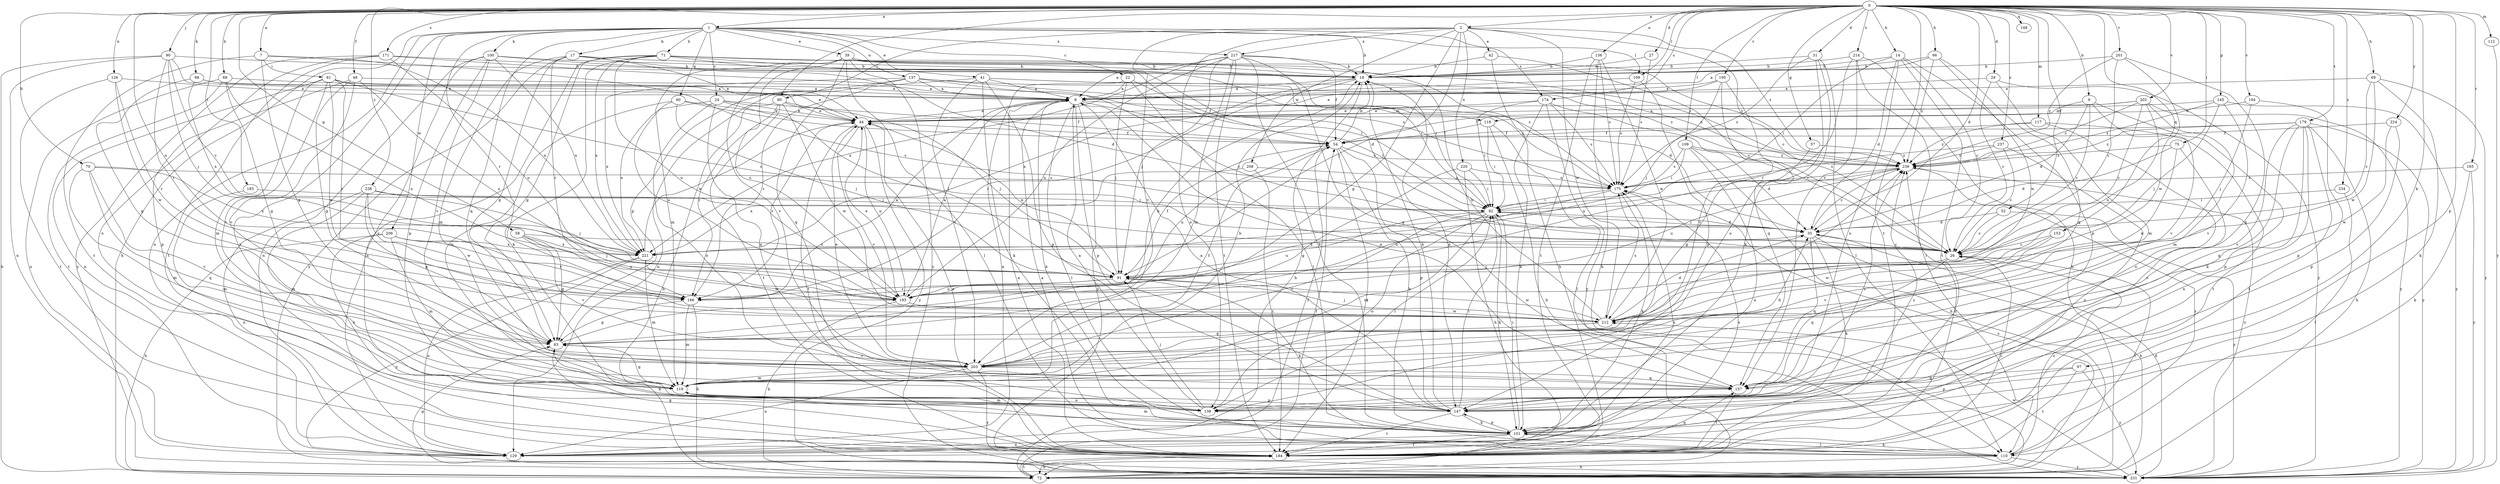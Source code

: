 strict digraph  {
0;
1;
2;
7;
8;
9;
14;
17;
18;
22;
24;
26;
27;
29;
31;
35;
39;
41;
42;
44;
48;
52;
54;
57;
58;
60;
63;
66;
68;
69;
70;
71;
72;
75;
80;
81;
82;
90;
91;
97;
98;
100;
101;
108;
109;
110;
112;
117;
118;
119;
126;
129;
136;
137;
138;
145;
147;
148;
153;
157;
165;
166;
171;
174;
175;
179;
183;
184;
193;
194;
195;
201;
202;
203;
206;
208;
212;
214;
217;
220;
221;
224;
231;
234;
237;
238;
239;
0 -> 1  [label=a];
0 -> 2  [label=a];
0 -> 7  [label=a];
0 -> 9  [label=b];
0 -> 14  [label=b];
0 -> 27  [label=d];
0 -> 29  [label=d];
0 -> 31  [label=d];
0 -> 35  [label=d];
0 -> 48  [label=f];
0 -> 52  [label=f];
0 -> 57  [label=g];
0 -> 58  [label=g];
0 -> 66  [label=h];
0 -> 68  [label=h];
0 -> 69  [label=h];
0 -> 70  [label=h];
0 -> 75  [label=i];
0 -> 80  [label=i];
0 -> 90  [label=j];
0 -> 97  [label=k];
0 -> 98  [label=k];
0 -> 108  [label=l];
0 -> 109  [label=l];
0 -> 112  [label=m];
0 -> 117  [label=m];
0 -> 126  [label=n];
0 -> 136  [label=o];
0 -> 145  [label=p];
0 -> 147  [label=p];
0 -> 148  [label=q];
0 -> 153  [label=q];
0 -> 165  [label=r];
0 -> 171  [label=s];
0 -> 174  [label=s];
0 -> 179  [label=t];
0 -> 183  [label=t];
0 -> 184  [label=t];
0 -> 193  [label=u];
0 -> 194  [label=v];
0 -> 195  [label=v];
0 -> 201  [label=v];
0 -> 202  [label=v];
0 -> 214  [label=x];
0 -> 224  [label=y];
0 -> 234  [label=z];
0 -> 237  [label=z];
0 -> 238  [label=z];
1 -> 17  [label=b];
1 -> 18  [label=b];
1 -> 22  [label=c];
1 -> 24  [label=c];
1 -> 39  [label=e];
1 -> 41  [label=e];
1 -> 60  [label=g];
1 -> 71  [label=h];
1 -> 72  [label=h];
1 -> 100  [label=k];
1 -> 109  [label=l];
1 -> 129  [label=n];
1 -> 137  [label=o];
1 -> 157  [label=q];
1 -> 166  [label=r];
1 -> 174  [label=s];
1 -> 184  [label=t];
1 -> 206  [label=w];
1 -> 217  [label=x];
2 -> 26  [label=c];
2 -> 42  [label=e];
2 -> 63  [label=g];
2 -> 80  [label=i];
2 -> 91  [label=j];
2 -> 138  [label=o];
2 -> 203  [label=v];
2 -> 208  [label=w];
2 -> 212  [label=w];
2 -> 217  [label=x];
2 -> 220  [label=x];
2 -> 239  [label=z];
7 -> 26  [label=c];
7 -> 63  [label=g];
7 -> 81  [label=i];
7 -> 184  [label=t];
7 -> 221  [label=x];
8 -> 44  [label=e];
8 -> 82  [label=i];
8 -> 101  [label=k];
8 -> 110  [label=l];
8 -> 118  [label=m];
8 -> 147  [label=p];
8 -> 231  [label=y];
9 -> 26  [label=c];
9 -> 35  [label=d];
9 -> 101  [label=k];
9 -> 118  [label=m];
9 -> 203  [label=v];
14 -> 18  [label=b];
14 -> 26  [label=c];
14 -> 35  [label=d];
14 -> 82  [label=i];
14 -> 138  [label=o];
14 -> 147  [label=p];
14 -> 184  [label=t];
17 -> 18  [label=b];
17 -> 35  [label=d];
17 -> 44  [label=e];
17 -> 63  [label=g];
17 -> 119  [label=m];
17 -> 166  [label=r];
17 -> 231  [label=y];
18 -> 8  [label=a];
18 -> 72  [label=h];
18 -> 147  [label=p];
18 -> 166  [label=r];
18 -> 221  [label=x];
22 -> 8  [label=a];
22 -> 54  [label=f];
22 -> 91  [label=j];
22 -> 110  [label=l];
22 -> 129  [label=n];
24 -> 44  [label=e];
24 -> 54  [label=f];
24 -> 91  [label=j];
24 -> 138  [label=o];
24 -> 157  [label=q];
24 -> 221  [label=x];
26 -> 91  [label=j];
26 -> 110  [label=l];
26 -> 157  [label=q];
27 -> 18  [label=b];
27 -> 175  [label=s];
29 -> 8  [label=a];
29 -> 26  [label=c];
29 -> 119  [label=m];
29 -> 231  [label=y];
31 -> 18  [label=b];
31 -> 101  [label=k];
31 -> 110  [label=l];
31 -> 138  [label=o];
31 -> 175  [label=s];
35 -> 26  [label=c];
35 -> 72  [label=h];
35 -> 82  [label=i];
35 -> 101  [label=k];
35 -> 157  [label=q];
35 -> 221  [label=x];
35 -> 239  [label=z];
39 -> 18  [label=b];
39 -> 82  [label=i];
39 -> 110  [label=l];
39 -> 119  [label=m];
39 -> 157  [label=q];
39 -> 175  [label=s];
39 -> 193  [label=u];
39 -> 203  [label=v];
39 -> 231  [label=y];
39 -> 239  [label=z];
41 -> 8  [label=a];
41 -> 35  [label=d];
41 -> 101  [label=k];
41 -> 147  [label=p];
41 -> 166  [label=r];
41 -> 203  [label=v];
41 -> 239  [label=z];
42 -> 18  [label=b];
42 -> 26  [label=c];
42 -> 72  [label=h];
44 -> 54  [label=f];
44 -> 166  [label=r];
44 -> 184  [label=t];
44 -> 193  [label=u];
44 -> 203  [label=v];
44 -> 231  [label=y];
48 -> 8  [label=a];
48 -> 63  [label=g];
48 -> 147  [label=p];
48 -> 193  [label=u];
48 -> 203  [label=v];
52 -> 26  [label=c];
52 -> 35  [label=d];
52 -> 231  [label=y];
54 -> 18  [label=b];
54 -> 101  [label=k];
54 -> 147  [label=p];
54 -> 184  [label=t];
54 -> 193  [label=u];
54 -> 239  [label=z];
57 -> 63  [label=g];
57 -> 239  [label=z];
58 -> 26  [label=c];
58 -> 63  [label=g];
58 -> 193  [label=u];
58 -> 203  [label=v];
58 -> 221  [label=x];
60 -> 44  [label=e];
60 -> 54  [label=f];
60 -> 91  [label=j];
60 -> 119  [label=m];
60 -> 193  [label=u];
63 -> 18  [label=b];
63 -> 101  [label=k];
63 -> 203  [label=v];
66 -> 8  [label=a];
66 -> 18  [label=b];
66 -> 157  [label=q];
66 -> 212  [label=w];
66 -> 239  [label=z];
68 -> 8  [label=a];
68 -> 63  [label=g];
68 -> 129  [label=n];
68 -> 184  [label=t];
68 -> 193  [label=u];
69 -> 8  [label=a];
69 -> 26  [label=c];
69 -> 101  [label=k];
69 -> 212  [label=w];
69 -> 231  [label=y];
70 -> 119  [label=m];
70 -> 157  [label=q];
70 -> 175  [label=s];
70 -> 203  [label=v];
70 -> 221  [label=x];
71 -> 18  [label=b];
71 -> 35  [label=d];
71 -> 63  [label=g];
71 -> 82  [label=i];
71 -> 101  [label=k];
71 -> 129  [label=n];
71 -> 193  [label=u];
71 -> 221  [label=x];
71 -> 239  [label=z];
72 -> 54  [label=f];
72 -> 175  [label=s];
72 -> 184  [label=t];
75 -> 35  [label=d];
75 -> 138  [label=o];
75 -> 212  [label=w];
75 -> 239  [label=z];
80 -> 44  [label=e];
80 -> 72  [label=h];
80 -> 91  [label=j];
80 -> 166  [label=r];
80 -> 184  [label=t];
80 -> 212  [label=w];
81 -> 8  [label=a];
81 -> 26  [label=c];
81 -> 119  [label=m];
81 -> 129  [label=n];
81 -> 166  [label=r];
81 -> 203  [label=v];
81 -> 212  [label=w];
82 -> 35  [label=d];
82 -> 101  [label=k];
82 -> 119  [label=m];
82 -> 138  [label=o];
82 -> 193  [label=u];
82 -> 203  [label=v];
90 -> 18  [label=b];
90 -> 26  [label=c];
90 -> 44  [label=e];
90 -> 72  [label=h];
90 -> 91  [label=j];
90 -> 129  [label=n];
90 -> 166  [label=r];
91 -> 44  [label=e];
91 -> 54  [label=f];
91 -> 101  [label=k];
91 -> 166  [label=r];
91 -> 193  [label=u];
91 -> 212  [label=w];
97 -> 147  [label=p];
97 -> 157  [label=q];
97 -> 184  [label=t];
97 -> 231  [label=y];
98 -> 8  [label=a];
98 -> 44  [label=e];
98 -> 63  [label=g];
98 -> 221  [label=x];
100 -> 18  [label=b];
100 -> 82  [label=i];
100 -> 129  [label=n];
100 -> 138  [label=o];
100 -> 147  [label=p];
100 -> 203  [label=v];
100 -> 221  [label=x];
101 -> 82  [label=i];
101 -> 110  [label=l];
101 -> 119  [label=m];
101 -> 129  [label=n];
101 -> 147  [label=p];
101 -> 184  [label=t];
101 -> 239  [label=z];
108 -> 35  [label=d];
108 -> 72  [label=h];
108 -> 82  [label=i];
108 -> 129  [label=n];
108 -> 175  [label=s];
108 -> 239  [label=z];
109 -> 8  [label=a];
109 -> 147  [label=p];
109 -> 175  [label=s];
110 -> 8  [label=a];
110 -> 26  [label=c];
110 -> 72  [label=h];
110 -> 101  [label=k];
110 -> 231  [label=y];
110 -> 239  [label=z];
112 -> 231  [label=y];
117 -> 54  [label=f];
117 -> 138  [label=o];
117 -> 184  [label=t];
117 -> 239  [label=z];
118 -> 54  [label=f];
118 -> 72  [label=h];
118 -> 82  [label=i];
118 -> 110  [label=l];
119 -> 18  [label=b];
119 -> 63  [label=g];
119 -> 138  [label=o];
119 -> 147  [label=p];
126 -> 8  [label=a];
126 -> 166  [label=r];
126 -> 184  [label=t];
126 -> 212  [label=w];
129 -> 54  [label=f];
129 -> 175  [label=s];
136 -> 18  [label=b];
136 -> 72  [label=h];
136 -> 175  [label=s];
136 -> 184  [label=t];
136 -> 212  [label=w];
137 -> 8  [label=a];
137 -> 26  [label=c];
137 -> 63  [label=g];
137 -> 129  [label=n];
137 -> 175  [label=s];
137 -> 221  [label=x];
137 -> 239  [label=z];
138 -> 8  [label=a];
138 -> 82  [label=i];
138 -> 91  [label=j];
138 -> 119  [label=m];
138 -> 239  [label=z];
145 -> 44  [label=e];
145 -> 91  [label=j];
145 -> 203  [label=v];
145 -> 231  [label=y];
145 -> 239  [label=z];
147 -> 8  [label=a];
147 -> 18  [label=b];
147 -> 82  [label=i];
147 -> 101  [label=k];
147 -> 184  [label=t];
153 -> 26  [label=c];
153 -> 203  [label=v];
153 -> 212  [label=w];
157 -> 8  [label=a];
157 -> 184  [label=t];
165 -> 101  [label=k];
165 -> 175  [label=s];
165 -> 231  [label=y];
166 -> 8  [label=a];
166 -> 63  [label=g];
166 -> 72  [label=h];
166 -> 119  [label=m];
171 -> 18  [label=b];
171 -> 138  [label=o];
171 -> 175  [label=s];
171 -> 184  [label=t];
171 -> 193  [label=u];
171 -> 231  [label=y];
174 -> 26  [label=c];
174 -> 44  [label=e];
174 -> 82  [label=i];
174 -> 101  [label=k];
174 -> 175  [label=s];
174 -> 231  [label=y];
175 -> 82  [label=i];
175 -> 101  [label=k];
175 -> 193  [label=u];
179 -> 54  [label=f];
179 -> 72  [label=h];
179 -> 129  [label=n];
179 -> 147  [label=p];
179 -> 157  [label=q];
179 -> 184  [label=t];
179 -> 203  [label=v];
179 -> 231  [label=y];
179 -> 239  [label=z];
183 -> 82  [label=i];
183 -> 119  [label=m];
184 -> 8  [label=a];
184 -> 26  [label=c];
184 -> 44  [label=e];
184 -> 63  [label=g];
184 -> 72  [label=h];
184 -> 157  [label=q];
184 -> 175  [label=s];
184 -> 239  [label=z];
193 -> 8  [label=a];
193 -> 44  [label=e];
193 -> 72  [label=h];
193 -> 212  [label=w];
194 -> 44  [label=e];
194 -> 91  [label=j];
194 -> 147  [label=p];
195 -> 8  [label=a];
195 -> 44  [label=e];
195 -> 91  [label=j];
195 -> 157  [label=q];
195 -> 203  [label=v];
201 -> 18  [label=b];
201 -> 26  [label=c];
201 -> 157  [label=q];
201 -> 212  [label=w];
201 -> 239  [label=z];
202 -> 26  [label=c];
202 -> 44  [label=e];
202 -> 54  [label=f];
202 -> 119  [label=m];
202 -> 193  [label=u];
202 -> 231  [label=y];
202 -> 239  [label=z];
203 -> 35  [label=d];
203 -> 44  [label=e];
203 -> 54  [label=f];
203 -> 119  [label=m];
203 -> 129  [label=n];
203 -> 157  [label=q];
203 -> 231  [label=y];
206 -> 72  [label=h];
206 -> 91  [label=j];
206 -> 119  [label=m];
206 -> 138  [label=o];
206 -> 166  [label=r];
206 -> 221  [label=x];
208 -> 175  [label=s];
208 -> 184  [label=t];
208 -> 221  [label=x];
212 -> 18  [label=b];
212 -> 35  [label=d];
212 -> 63  [label=g];
212 -> 91  [label=j];
212 -> 175  [label=s];
212 -> 239  [label=z];
214 -> 18  [label=b];
214 -> 72  [label=h];
214 -> 110  [label=l];
214 -> 157  [label=q];
214 -> 166  [label=r];
217 -> 8  [label=a];
217 -> 18  [label=b];
217 -> 54  [label=f];
217 -> 91  [label=j];
217 -> 101  [label=k];
217 -> 119  [label=m];
217 -> 157  [label=q];
217 -> 184  [label=t];
217 -> 193  [label=u];
217 -> 221  [label=x];
220 -> 63  [label=g];
220 -> 72  [label=h];
220 -> 82  [label=i];
220 -> 175  [label=s];
221 -> 44  [label=e];
221 -> 119  [label=m];
221 -> 129  [label=n];
221 -> 212  [label=w];
221 -> 231  [label=y];
224 -> 54  [label=f];
224 -> 147  [label=p];
224 -> 212  [label=w];
231 -> 35  [label=d];
231 -> 63  [label=g];
231 -> 212  [label=w];
234 -> 82  [label=i];
234 -> 110  [label=l];
237 -> 26  [label=c];
237 -> 129  [label=n];
237 -> 175  [label=s];
237 -> 239  [label=z];
238 -> 63  [label=g];
238 -> 82  [label=i];
238 -> 91  [label=j];
238 -> 119  [label=m];
238 -> 129  [label=n];
238 -> 212  [label=w];
239 -> 175  [label=s];
239 -> 193  [label=u];
239 -> 221  [label=x];
239 -> 231  [label=y];
}
